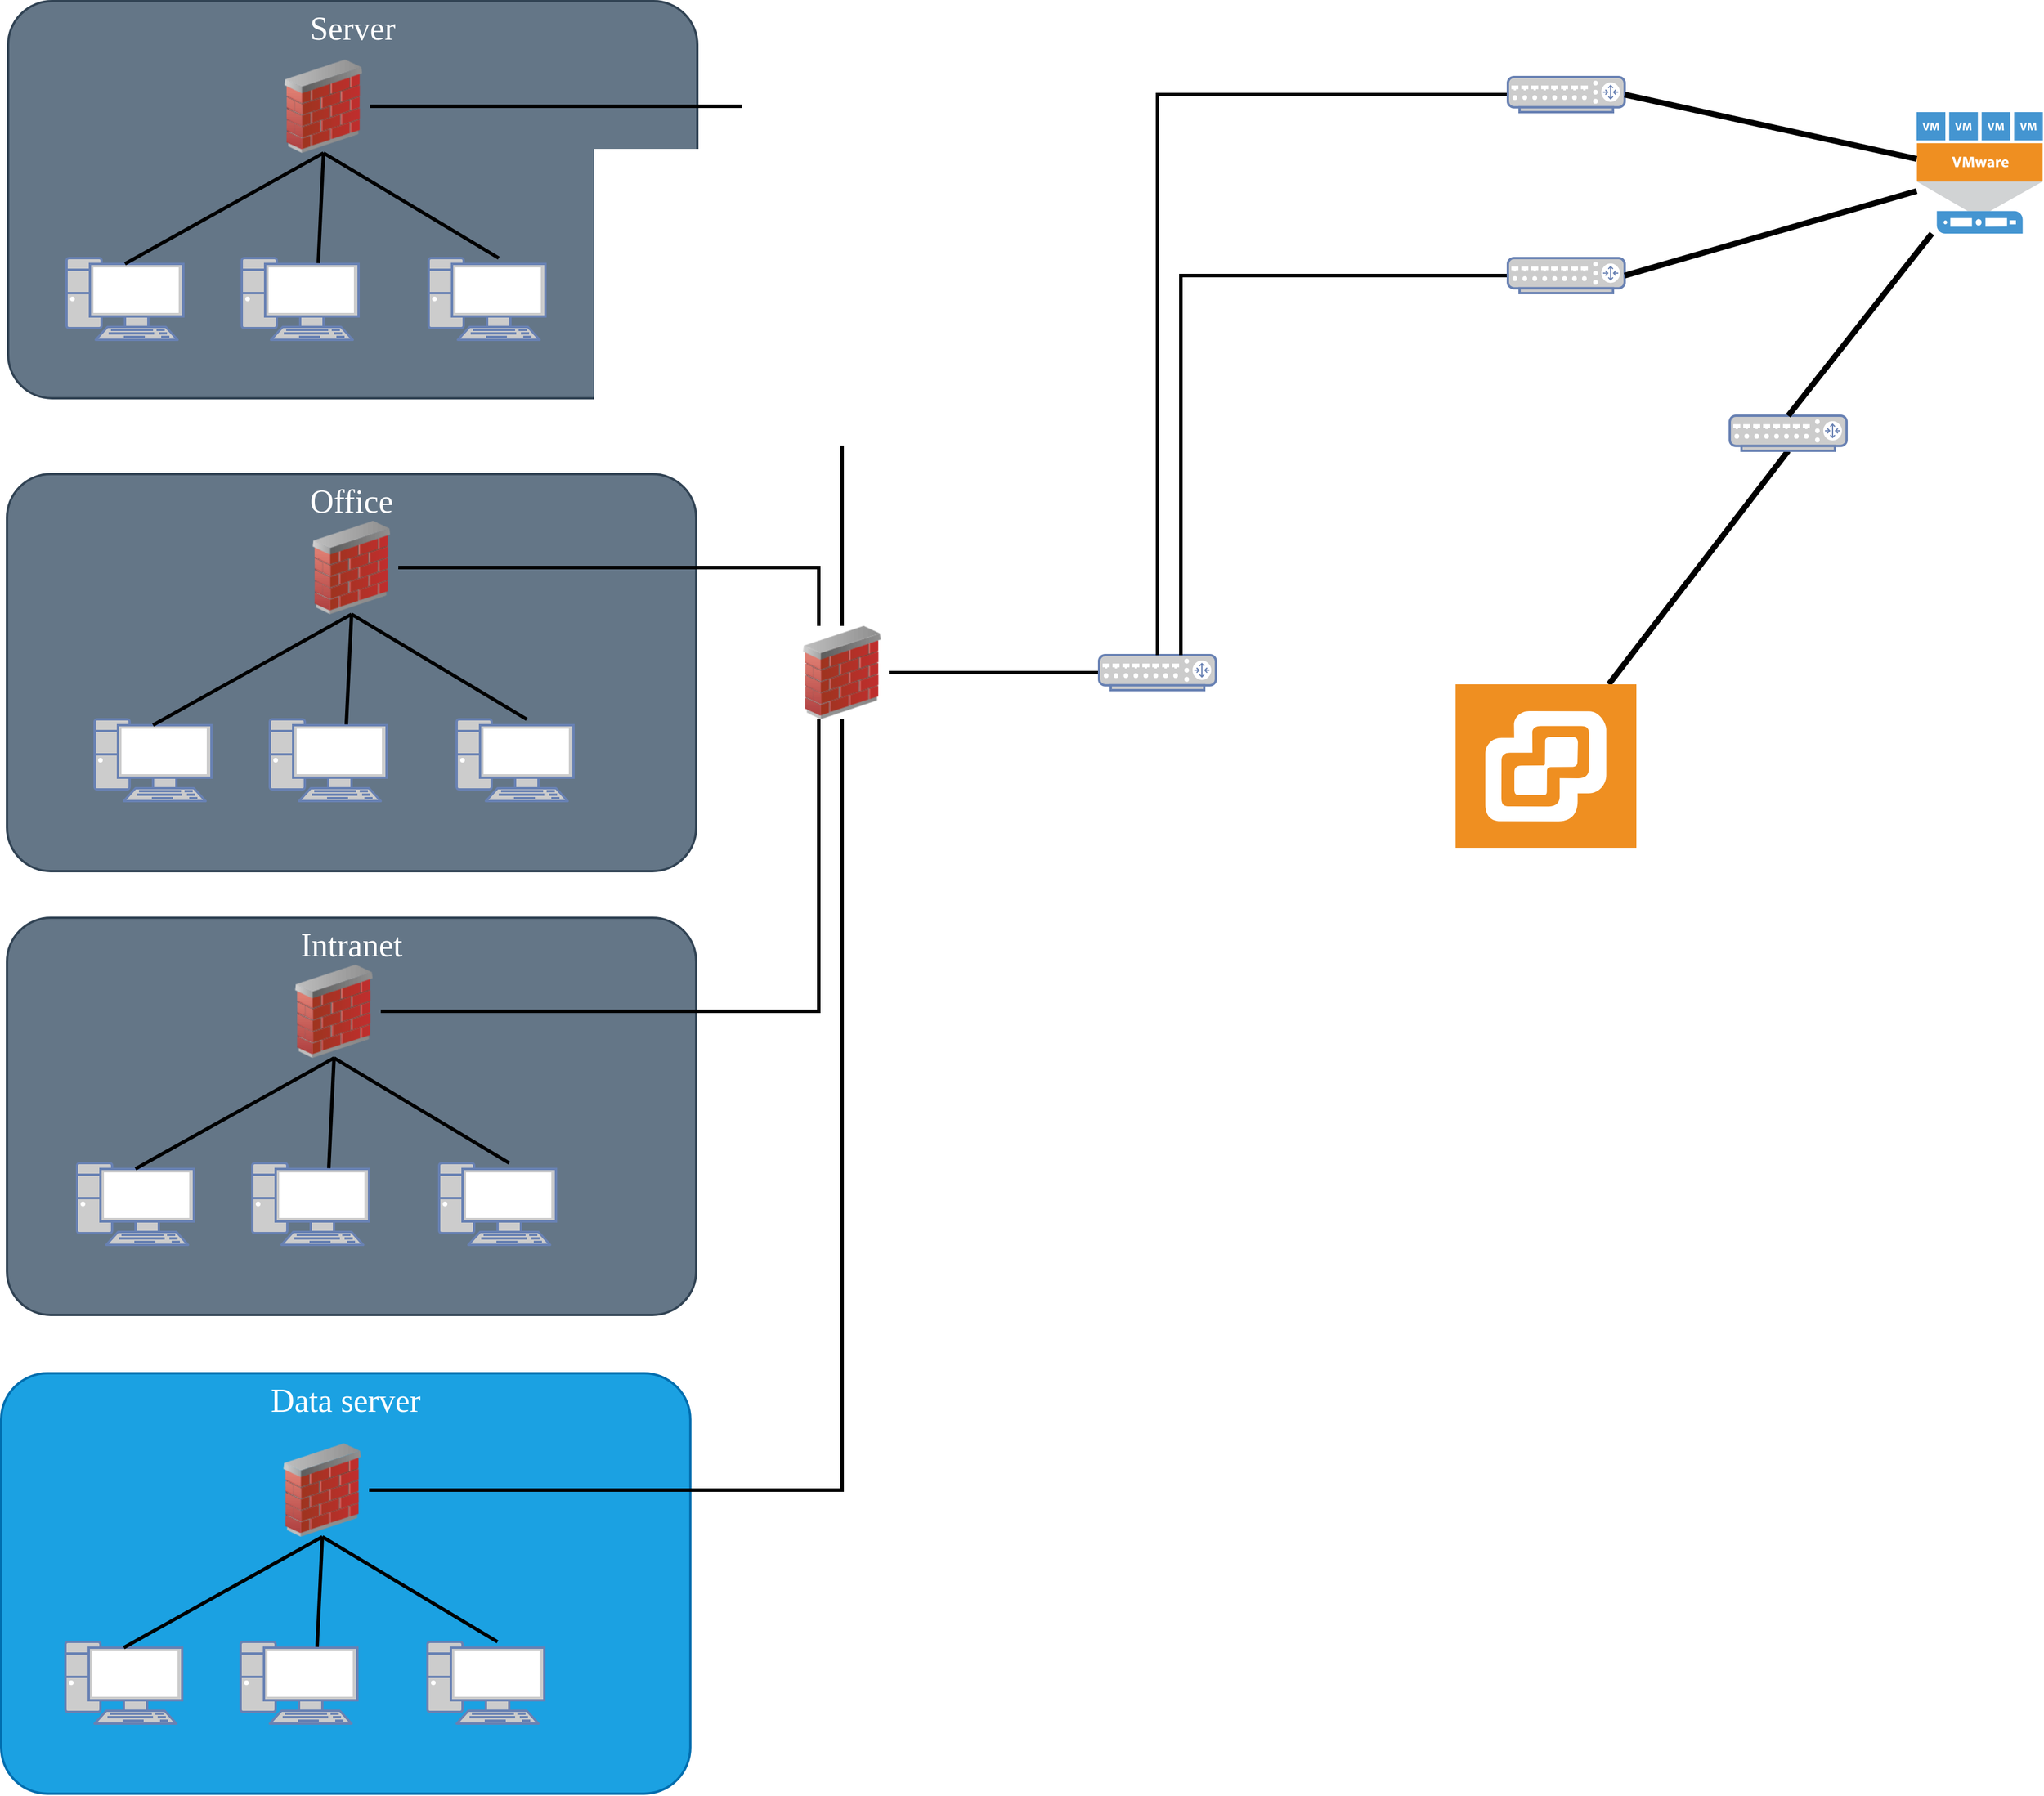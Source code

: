 <mxfile version="20.5.3" type="github">
  <diagram name="Page-1" id="c37626ed-c26b-45fb-9056-f9ebc6bb27b6">
    <mxGraphModel dx="2844" dy="1572" grid="1" gridSize="10" guides="1" tooltips="1" connect="1" arrows="1" fold="1" page="1" pageScale="1" pageWidth="1100" pageHeight="850" background="none" math="0" shadow="0">
      <root>
        <mxCell id="0" />
        <mxCell id="1" parent="0" />
        <mxCell id="z0bDpxa67WknkqCjIjLZ-64" value="Server" style="rounded=1;whiteSpace=wrap;html=1;shadow=0;comic=0;strokeColor=#314354;strokeWidth=2;fillColor=#647687;fontFamily=Verdana;fontSize=28;fontColor=#ffffff;align=center;arcSize=11;verticalAlign=top;" vertex="1" parent="1">
          <mxGeometry x="216" y="5" width="590" height="340" as="geometry" />
        </mxCell>
        <mxCell id="z0bDpxa67WknkqCjIjLZ-62" value="Office" style="rounded=1;whiteSpace=wrap;html=1;shadow=0;comic=0;strokeColor=#314354;strokeWidth=2;fillColor=#647687;fontFamily=Verdana;fontSize=28;fontColor=#ffffff;align=center;arcSize=11;verticalAlign=top;" vertex="1" parent="1">
          <mxGeometry x="215" y="410" width="590" height="340" as="geometry" />
        </mxCell>
        <mxCell id="z0bDpxa67WknkqCjIjLZ-61" value="Intranet" style="rounded=1;whiteSpace=wrap;html=1;shadow=0;comic=0;strokeColor=#314354;strokeWidth=2;fillColor=#647687;fontFamily=Verdana;fontSize=28;fontColor=#ffffff;align=center;arcSize=11;verticalAlign=top;" vertex="1" parent="1">
          <mxGeometry x="215" y="790" width="590" height="340" as="geometry" />
        </mxCell>
        <mxCell id="z0bDpxa67WknkqCjIjLZ-60" value="Data server" style="rounded=1;whiteSpace=wrap;html=1;shadow=0;comic=0;strokeColor=#006EAF;strokeWidth=2;fillColor=#1ba1e2;fontFamily=Verdana;fontSize=28;align=center;arcSize=11;verticalAlign=top;fontColor=#ffffff;" vertex="1" parent="1">
          <mxGeometry x="210" y="1180" width="590" height="360" as="geometry" />
        </mxCell>
        <mxCell id="z0bDpxa67WknkqCjIjLZ-23" value="" style="image;html=1;image=img/lib/clip_art/networking/Firewall_02_128x128.png" vertex="1" parent="1">
          <mxGeometry x="446" y="55" width="80" height="80" as="geometry" />
        </mxCell>
        <mxCell id="z0bDpxa67WknkqCjIjLZ-25" value="" style="endArrow=none;html=1;rounded=0;strokeWidth=3;entryX=0.6;entryY=0;entryDx=0;entryDy=0;entryPerimeter=0;exitX=0.5;exitY=1;exitDx=0;exitDy=0;" edge="1" parent="1" source="z0bDpxa67WknkqCjIjLZ-23" target="z0bDpxa67WknkqCjIjLZ-26">
          <mxGeometry width="50" height="50" relative="1" as="geometry">
            <mxPoint x="-420" y="150" as="sourcePoint" />
            <mxPoint x="-370" y="210" as="targetPoint" />
          </mxGeometry>
        </mxCell>
        <mxCell id="z0bDpxa67WknkqCjIjLZ-26" value="" style="fontColor=#0066CC;verticalAlign=top;verticalLabelPosition=bottom;labelPosition=center;align=center;html=1;fillColor=#CCCCCC;strokeColor=#6881B3;gradientColor=none;gradientDirection=north;strokeWidth=2;shape=mxgraph.networks.pc;rounded=0;shadow=0;comic=0;" vertex="1" parent="1">
          <mxGeometry x="576.0" y="225" width="100" height="70" as="geometry" />
        </mxCell>
        <mxCell id="z0bDpxa67WknkqCjIjLZ-28" value="" style="fontColor=#0066CC;verticalAlign=top;verticalLabelPosition=bottom;labelPosition=center;align=center;html=1;fillColor=#CCCCCC;strokeColor=#6881B3;gradientColor=none;gradientDirection=north;strokeWidth=2;shape=mxgraph.networks.pc;rounded=0;shadow=0;comic=0;" vertex="1" parent="1">
          <mxGeometry x="416.0" y="225" width="100" height="70" as="geometry" />
        </mxCell>
        <mxCell id="z0bDpxa67WknkqCjIjLZ-29" value="" style="fontColor=#0066CC;verticalAlign=top;verticalLabelPosition=bottom;labelPosition=center;align=center;html=1;fillColor=#CCCCCC;strokeColor=#6881B3;gradientColor=none;gradientDirection=north;strokeWidth=2;shape=mxgraph.networks.pc;rounded=0;shadow=0;comic=0;" vertex="1" parent="1">
          <mxGeometry x="266.0" y="225" width="100" height="70" as="geometry" />
        </mxCell>
        <mxCell id="z0bDpxa67WknkqCjIjLZ-30" value="" style="endArrow=none;html=1;rounded=0;strokeWidth=3;entryX=0.5;entryY=0.07;entryDx=0;entryDy=0;entryPerimeter=0;exitX=0.5;exitY=1;exitDx=0;exitDy=0;" edge="1" parent="1" source="z0bDpxa67WknkqCjIjLZ-23" target="z0bDpxa67WknkqCjIjLZ-29">
          <mxGeometry width="50" height="50" relative="1" as="geometry">
            <mxPoint x="-650" y="80" as="sourcePoint" />
            <mxPoint x="-280" y="250" as="targetPoint" />
          </mxGeometry>
        </mxCell>
        <mxCell id="z0bDpxa67WknkqCjIjLZ-31" value="" style="endArrow=none;html=1;rounded=0;strokeWidth=3;exitX=0.5;exitY=1;exitDx=0;exitDy=0;entryX=0.655;entryY=0.062;entryDx=0;entryDy=0;entryPerimeter=0;" edge="1" parent="1" source="z0bDpxa67WknkqCjIjLZ-23" target="z0bDpxa67WknkqCjIjLZ-28">
          <mxGeometry width="50" height="50" relative="1" as="geometry">
            <mxPoint x="-650" y="80" as="sourcePoint" />
            <mxPoint x="-540" y="240" as="targetPoint" />
          </mxGeometry>
        </mxCell>
        <mxCell id="z0bDpxa67WknkqCjIjLZ-32" value="" style="image;html=1;image=img/lib/clip_art/networking/Firewall_02_128x128.png" vertex="1" parent="1">
          <mxGeometry x="890" y="540" width="80" height="80" as="geometry" />
        </mxCell>
        <mxCell id="z0bDpxa67WknkqCjIjLZ-33" value="" style="image;html=1;image=img/lib/clip_art/networking/Firewall_02_128x128.png" vertex="1" parent="1">
          <mxGeometry x="470" y="450" width="80" height="80" as="geometry" />
        </mxCell>
        <mxCell id="z0bDpxa67WknkqCjIjLZ-34" value="" style="endArrow=none;html=1;rounded=0;strokeWidth=3;entryX=0.6;entryY=0;entryDx=0;entryDy=0;entryPerimeter=0;exitX=0.5;exitY=1;exitDx=0;exitDy=0;" edge="1" parent="1" source="z0bDpxa67WknkqCjIjLZ-33" target="z0bDpxa67WknkqCjIjLZ-35">
          <mxGeometry width="50" height="50" relative="1" as="geometry">
            <mxPoint x="255" y="440" as="sourcePoint" />
            <mxPoint x="305" y="500" as="targetPoint" />
          </mxGeometry>
        </mxCell>
        <mxCell id="z0bDpxa67WknkqCjIjLZ-35" value="" style="fontColor=#0066CC;verticalAlign=top;verticalLabelPosition=bottom;labelPosition=center;align=center;html=1;fillColor=#CCCCCC;strokeColor=#6881B3;gradientColor=none;gradientDirection=north;strokeWidth=2;shape=mxgraph.networks.pc;rounded=0;shadow=0;comic=0;" vertex="1" parent="1">
          <mxGeometry x="600.0" y="620" width="100" height="70" as="geometry" />
        </mxCell>
        <mxCell id="z0bDpxa67WknkqCjIjLZ-36" value="" style="fontColor=#0066CC;verticalAlign=top;verticalLabelPosition=bottom;labelPosition=center;align=center;html=1;fillColor=#CCCCCC;strokeColor=#6881B3;gradientColor=none;gradientDirection=north;strokeWidth=2;shape=mxgraph.networks.pc;rounded=0;shadow=0;comic=0;" vertex="1" parent="1">
          <mxGeometry x="440.0" y="620" width="100" height="70" as="geometry" />
        </mxCell>
        <mxCell id="z0bDpxa67WknkqCjIjLZ-37" value="" style="fontColor=#0066CC;verticalAlign=top;verticalLabelPosition=bottom;labelPosition=center;align=center;html=1;fillColor=#CCCCCC;strokeColor=#6881B3;gradientColor=none;gradientDirection=north;strokeWidth=2;shape=mxgraph.networks.pc;rounded=0;shadow=0;comic=0;" vertex="1" parent="1">
          <mxGeometry x="290.0" y="620" width="100" height="70" as="geometry" />
        </mxCell>
        <mxCell id="z0bDpxa67WknkqCjIjLZ-38" value="" style="endArrow=none;html=1;rounded=0;strokeWidth=3;entryX=0.5;entryY=0.07;entryDx=0;entryDy=0;entryPerimeter=0;exitX=0.5;exitY=1;exitDx=0;exitDy=0;" edge="1" parent="1" source="z0bDpxa67WknkqCjIjLZ-33" target="z0bDpxa67WknkqCjIjLZ-37">
          <mxGeometry width="50" height="50" relative="1" as="geometry">
            <mxPoint x="25" y="370" as="sourcePoint" />
            <mxPoint x="395" y="540" as="targetPoint" />
          </mxGeometry>
        </mxCell>
        <mxCell id="z0bDpxa67WknkqCjIjLZ-39" value="" style="endArrow=none;html=1;rounded=0;strokeWidth=3;exitX=0.5;exitY=1;exitDx=0;exitDy=0;entryX=0.655;entryY=0.062;entryDx=0;entryDy=0;entryPerimeter=0;" edge="1" parent="1" source="z0bDpxa67WknkqCjIjLZ-33" target="z0bDpxa67WknkqCjIjLZ-36">
          <mxGeometry width="50" height="50" relative="1" as="geometry">
            <mxPoint x="25" y="370" as="sourcePoint" />
            <mxPoint x="135" y="530" as="targetPoint" />
          </mxGeometry>
        </mxCell>
        <mxCell id="z0bDpxa67WknkqCjIjLZ-40" value="" style="image;html=1;image=img/lib/clip_art/networking/Firewall_02_128x128.png" vertex="1" parent="1">
          <mxGeometry x="455" y="830" width="80" height="80" as="geometry" />
        </mxCell>
        <mxCell id="z0bDpxa67WknkqCjIjLZ-41" value="" style="endArrow=none;html=1;rounded=0;strokeWidth=3;entryX=0.6;entryY=0;entryDx=0;entryDy=0;entryPerimeter=0;exitX=0.5;exitY=1;exitDx=0;exitDy=0;" edge="1" parent="1" source="z0bDpxa67WknkqCjIjLZ-40" target="z0bDpxa67WknkqCjIjLZ-42">
          <mxGeometry width="50" height="50" relative="1" as="geometry">
            <mxPoint x="250" y="730" as="sourcePoint" />
            <mxPoint x="300" y="790" as="targetPoint" />
          </mxGeometry>
        </mxCell>
        <mxCell id="z0bDpxa67WknkqCjIjLZ-42" value="" style="fontColor=#0066CC;verticalAlign=top;verticalLabelPosition=bottom;labelPosition=center;align=center;html=1;fillColor=#CCCCCC;strokeColor=#6881B3;gradientColor=none;gradientDirection=north;strokeWidth=2;shape=mxgraph.networks.pc;rounded=0;shadow=0;comic=0;" vertex="1" parent="1">
          <mxGeometry x="585.0" y="1000" width="100" height="70" as="geometry" />
        </mxCell>
        <mxCell id="z0bDpxa67WknkqCjIjLZ-43" value="" style="fontColor=#0066CC;verticalAlign=top;verticalLabelPosition=bottom;labelPosition=center;align=center;html=1;fillColor=#CCCCCC;strokeColor=#6881B3;gradientColor=none;gradientDirection=north;strokeWidth=2;shape=mxgraph.networks.pc;rounded=0;shadow=0;comic=0;" vertex="1" parent="1">
          <mxGeometry x="425.0" y="1000" width="100" height="70" as="geometry" />
        </mxCell>
        <mxCell id="z0bDpxa67WknkqCjIjLZ-44" value="" style="fontColor=#0066CC;verticalAlign=top;verticalLabelPosition=bottom;labelPosition=center;align=center;html=1;fillColor=#CCCCCC;strokeColor=#6881B3;gradientColor=none;gradientDirection=north;strokeWidth=2;shape=mxgraph.networks.pc;rounded=0;shadow=0;comic=0;" vertex="1" parent="1">
          <mxGeometry x="275.0" y="1000" width="100" height="70" as="geometry" />
        </mxCell>
        <mxCell id="z0bDpxa67WknkqCjIjLZ-45" value="" style="endArrow=none;html=1;rounded=0;strokeWidth=3;entryX=0.5;entryY=0.07;entryDx=0;entryDy=0;entryPerimeter=0;exitX=0.5;exitY=1;exitDx=0;exitDy=0;" edge="1" parent="1" source="z0bDpxa67WknkqCjIjLZ-40" target="z0bDpxa67WknkqCjIjLZ-44">
          <mxGeometry width="50" height="50" relative="1" as="geometry">
            <mxPoint x="20" y="660" as="sourcePoint" />
            <mxPoint x="390" y="830" as="targetPoint" />
          </mxGeometry>
        </mxCell>
        <mxCell id="z0bDpxa67WknkqCjIjLZ-46" value="" style="endArrow=none;html=1;rounded=0;strokeWidth=3;exitX=0.5;exitY=1;exitDx=0;exitDy=0;entryX=0.655;entryY=0.062;entryDx=0;entryDy=0;entryPerimeter=0;" edge="1" parent="1" source="z0bDpxa67WknkqCjIjLZ-40" target="z0bDpxa67WknkqCjIjLZ-43">
          <mxGeometry width="50" height="50" relative="1" as="geometry">
            <mxPoint x="20" y="660" as="sourcePoint" />
            <mxPoint x="130" y="820" as="targetPoint" />
          </mxGeometry>
        </mxCell>
        <mxCell id="z0bDpxa67WknkqCjIjLZ-47" value="" style="image;html=1;image=img/lib/clip_art/networking/Firewall_02_128x128.png" vertex="1" parent="1">
          <mxGeometry x="445" y="1240" width="80" height="80" as="geometry" />
        </mxCell>
        <mxCell id="z0bDpxa67WknkqCjIjLZ-48" value="" style="endArrow=none;html=1;rounded=0;strokeWidth=3;entryX=0.6;entryY=0;entryDx=0;entryDy=0;entryPerimeter=0;exitX=0.5;exitY=1;exitDx=0;exitDy=0;" edge="1" parent="1" source="z0bDpxa67WknkqCjIjLZ-47" target="z0bDpxa67WknkqCjIjLZ-49">
          <mxGeometry width="50" height="50" relative="1" as="geometry">
            <mxPoint x="250" y="1020" as="sourcePoint" />
            <mxPoint x="300" y="1080" as="targetPoint" />
          </mxGeometry>
        </mxCell>
        <mxCell id="z0bDpxa67WknkqCjIjLZ-49" value="" style="fontColor=#0066CC;verticalAlign=top;verticalLabelPosition=bottom;labelPosition=center;align=center;html=1;fillColor=#CCCCCC;strokeColor=#6881B3;gradientColor=none;gradientDirection=north;strokeWidth=2;shape=mxgraph.networks.pc;rounded=0;shadow=0;comic=0;" vertex="1" parent="1">
          <mxGeometry x="575.0" y="1410" width="100" height="70" as="geometry" />
        </mxCell>
        <mxCell id="z0bDpxa67WknkqCjIjLZ-50" value="" style="fontColor=#0066CC;verticalAlign=top;verticalLabelPosition=bottom;labelPosition=center;align=center;html=1;fillColor=#CCCCCC;strokeColor=#6881B3;gradientColor=none;gradientDirection=north;strokeWidth=2;shape=mxgraph.networks.pc;rounded=0;shadow=0;comic=0;" vertex="1" parent="1">
          <mxGeometry x="415.0" y="1410" width="100" height="70" as="geometry" />
        </mxCell>
        <mxCell id="z0bDpxa67WknkqCjIjLZ-51" value="" style="fontColor=#0066CC;verticalAlign=top;verticalLabelPosition=bottom;labelPosition=center;align=center;html=1;fillColor=#CCCCCC;strokeColor=#6881B3;gradientColor=none;gradientDirection=north;strokeWidth=2;shape=mxgraph.networks.pc;rounded=0;shadow=0;comic=0;" vertex="1" parent="1">
          <mxGeometry x="265.0" y="1410" width="100" height="70" as="geometry" />
        </mxCell>
        <mxCell id="z0bDpxa67WknkqCjIjLZ-52" value="" style="endArrow=none;html=1;rounded=0;strokeWidth=3;entryX=0.5;entryY=0.07;entryDx=0;entryDy=0;entryPerimeter=0;exitX=0.5;exitY=1;exitDx=0;exitDy=0;" edge="1" parent="1" source="z0bDpxa67WknkqCjIjLZ-47" target="z0bDpxa67WknkqCjIjLZ-51">
          <mxGeometry width="50" height="50" relative="1" as="geometry">
            <mxPoint x="20" y="950" as="sourcePoint" />
            <mxPoint x="390" y="1120" as="targetPoint" />
          </mxGeometry>
        </mxCell>
        <mxCell id="z0bDpxa67WknkqCjIjLZ-53" value="" style="endArrow=none;html=1;rounded=0;strokeWidth=3;exitX=0.5;exitY=1;exitDx=0;exitDy=0;entryX=0.655;entryY=0.062;entryDx=0;entryDy=0;entryPerimeter=0;" edge="1" parent="1" source="z0bDpxa67WknkqCjIjLZ-47" target="z0bDpxa67WknkqCjIjLZ-50">
          <mxGeometry width="50" height="50" relative="1" as="geometry">
            <mxPoint x="20" y="950" as="sourcePoint" />
            <mxPoint x="130" y="1110" as="targetPoint" />
          </mxGeometry>
        </mxCell>
        <mxCell id="z0bDpxa67WknkqCjIjLZ-56" value="" style="endArrow=none;html=1;rounded=0;strokeWidth=3;exitX=1;exitY=0.5;exitDx=0;exitDy=0;entryX=0.5;entryY=0;entryDx=0;entryDy=0;" edge="1" parent="1" source="z0bDpxa67WknkqCjIjLZ-23" target="z0bDpxa67WknkqCjIjLZ-32">
          <mxGeometry width="50" height="50" relative="1" as="geometry">
            <mxPoint x="640" y="80" as="sourcePoint" />
            <mxPoint x="920" y="90" as="targetPoint" />
            <Array as="points">
              <mxPoint x="930" y="95" />
            </Array>
          </mxGeometry>
        </mxCell>
        <mxCell id="z0bDpxa67WknkqCjIjLZ-57" value="" style="endArrow=none;html=1;rounded=0;strokeWidth=3;exitX=1;exitY=0.5;exitDx=0;exitDy=0;entryX=0.25;entryY=0;entryDx=0;entryDy=0;" edge="1" parent="1" source="z0bDpxa67WknkqCjIjLZ-33" target="z0bDpxa67WknkqCjIjLZ-32">
          <mxGeometry width="50" height="50" relative="1" as="geometry">
            <mxPoint x="630" y="390" as="sourcePoint" />
            <mxPoint x="900" y="390" as="targetPoint" />
            <Array as="points">
              <mxPoint x="910" y="490" />
            </Array>
          </mxGeometry>
        </mxCell>
        <mxCell id="z0bDpxa67WknkqCjIjLZ-58" value="" style="endArrow=none;html=1;rounded=0;strokeWidth=3;exitX=1;exitY=0.5;exitDx=0;exitDy=0;entryX=0.25;entryY=1;entryDx=0;entryDy=0;" edge="1" parent="1" source="z0bDpxa67WknkqCjIjLZ-40" target="z0bDpxa67WknkqCjIjLZ-32">
          <mxGeometry width="50" height="50" relative="1" as="geometry">
            <mxPoint x="630" y="700" as="sourcePoint" />
            <mxPoint x="920" y="680" as="targetPoint" />
            <Array as="points">
              <mxPoint x="910" y="870" />
            </Array>
          </mxGeometry>
        </mxCell>
        <mxCell id="z0bDpxa67WknkqCjIjLZ-59" value="" style="endArrow=none;html=1;rounded=0;strokeWidth=3;exitX=1;exitY=0.5;exitDx=0;exitDy=0;entryX=0.5;entryY=1;entryDx=0;entryDy=0;" edge="1" parent="1" source="z0bDpxa67WknkqCjIjLZ-47" target="z0bDpxa67WknkqCjIjLZ-32">
          <mxGeometry width="50" height="50" relative="1" as="geometry">
            <mxPoint x="600" y="950" as="sourcePoint" />
            <mxPoint x="940" y="970" as="targetPoint" />
            <Array as="points">
              <mxPoint x="930" y="1280" />
            </Array>
          </mxGeometry>
        </mxCell>
        <mxCell id="z0bDpxa67WknkqCjIjLZ-65" value="" style="endArrow=none;html=1;rounded=0;strokeWidth=3;exitX=1;exitY=0.5;exitDx=0;exitDy=0;entryX=0;entryY=0.5;entryDx=0;entryDy=0;entryPerimeter=0;" edge="1" parent="1" source="z0bDpxa67WknkqCjIjLZ-32" target="z0bDpxa67WknkqCjIjLZ-66">
          <mxGeometry width="50" height="50" relative="1" as="geometry">
            <mxPoint x="730" y="600" as="sourcePoint" />
            <mxPoint x="1100" y="600" as="targetPoint" />
          </mxGeometry>
        </mxCell>
        <mxCell id="z0bDpxa67WknkqCjIjLZ-66" value="" style="fontColor=#0066CC;verticalAlign=top;verticalLabelPosition=bottom;labelPosition=center;align=center;html=1;fillColor=#CCCCCC;strokeColor=#6881B3;gradientColor=none;gradientDirection=north;strokeWidth=2;shape=mxgraph.networks.router;rounded=0;shadow=0;comic=0;" vertex="1" parent="1">
          <mxGeometry x="1150" y="565" width="100" height="30" as="geometry" />
        </mxCell>
        <mxCell id="z0bDpxa67WknkqCjIjLZ-71" value="" style="endArrow=none;html=1;rounded=0;strokeWidth=3;exitX=0.5;exitY=0;exitDx=0;exitDy=0;exitPerimeter=0;entryX=0;entryY=0.5;entryDx=0;entryDy=0;entryPerimeter=0;" edge="1" parent="1" source="z0bDpxa67WknkqCjIjLZ-66" target="z0bDpxa67WknkqCjIjLZ-85">
          <mxGeometry width="50" height="50" relative="1" as="geometry">
            <mxPoint x="1300" y="520" as="sourcePoint" />
            <mxPoint x="1200" y="90" as="targetPoint" />
            <Array as="points">
              <mxPoint x="1200" y="85" />
            </Array>
          </mxGeometry>
        </mxCell>
        <mxCell id="z0bDpxa67WknkqCjIjLZ-83" value="" style="endArrow=none;html=1;rounded=0;strokeWidth=3;entryX=0;entryY=0.5;entryDx=0;entryDy=0;entryPerimeter=0;" edge="1" parent="1" target="z0bDpxa67WknkqCjIjLZ-86">
          <mxGeometry width="50" height="50" relative="1" as="geometry">
            <mxPoint x="1220" y="565" as="sourcePoint" />
            <mxPoint x="1220" y="380" as="targetPoint" />
            <Array as="points">
              <mxPoint x="1220" y="240" />
            </Array>
          </mxGeometry>
        </mxCell>
        <mxCell id="z0bDpxa67WknkqCjIjLZ-85" value="" style="fontColor=#0066CC;verticalAlign=top;verticalLabelPosition=bottom;labelPosition=center;align=center;html=1;fillColor=#CCCCCC;strokeColor=#6881B3;gradientColor=none;gradientDirection=north;strokeWidth=2;shape=mxgraph.networks.router;rounded=0;shadow=0;comic=0;" vertex="1" parent="1">
          <mxGeometry x="1500" y="70" width="100" height="30" as="geometry" />
        </mxCell>
        <mxCell id="z0bDpxa67WknkqCjIjLZ-86" value="" style="fontColor=#0066CC;verticalAlign=top;verticalLabelPosition=bottom;labelPosition=center;align=center;html=1;fillColor=#CCCCCC;strokeColor=#6881B3;gradientColor=none;gradientDirection=north;strokeWidth=2;shape=mxgraph.networks.router;rounded=0;shadow=0;comic=0;" vertex="1" parent="1">
          <mxGeometry x="1500" y="225" width="100" height="30" as="geometry" />
        </mxCell>
        <mxCell id="z0bDpxa67WknkqCjIjLZ-87" value="" style="pointerEvents=1;shadow=0;dashed=0;html=1;strokeColor=none;fillColor=#4495D1;labelPosition=center;verticalLabelPosition=bottom;verticalAlign=top;align=center;outlineConnect=0;shape=mxgraph.veeam.vmware_host;" vertex="1" parent="1">
          <mxGeometry x="1850" y="100" width="108" height="104" as="geometry" />
        </mxCell>
        <mxCell id="z0bDpxa67WknkqCjIjLZ-89" value="" style="endArrow=none;html=1;rounded=0;strokeWidth=5;exitX=1;exitY=0.5;exitDx=0;exitDy=0;exitPerimeter=0;" edge="1" parent="1" source="z0bDpxa67WknkqCjIjLZ-85" target="z0bDpxa67WknkqCjIjLZ-87">
          <mxGeometry width="50" height="50" relative="1" as="geometry">
            <mxPoint x="1730" y="200" as="sourcePoint" />
            <mxPoint x="1780" y="150" as="targetPoint" />
          </mxGeometry>
        </mxCell>
        <mxCell id="z0bDpxa67WknkqCjIjLZ-90" value="" style="endArrow=none;html=1;rounded=0;strokeWidth=5;exitX=1;exitY=0.5;exitDx=0;exitDy=0;exitPerimeter=0;" edge="1" parent="1" source="z0bDpxa67WknkqCjIjLZ-86" target="z0bDpxa67WknkqCjIjLZ-87">
          <mxGeometry width="50" height="50" relative="1" as="geometry">
            <mxPoint x="1640" y="248.47" as="sourcePoint" />
            <mxPoint x="1880" y="295.001" as="targetPoint" />
          </mxGeometry>
        </mxCell>
        <mxCell id="z0bDpxa67WknkqCjIjLZ-91" value="" style="endArrow=none;html=1;rounded=0;strokeWidth=5;entryX=0.5;entryY=1;entryDx=0;entryDy=0;entryPerimeter=0;" edge="1" parent="1" source="z0bDpxa67WknkqCjIjLZ-96" target="z0bDpxa67WknkqCjIjLZ-94">
          <mxGeometry width="50" height="50" relative="1" as="geometry">
            <mxPoint x="1490.0" y="480" as="sourcePoint" />
            <mxPoint x="1900" y="360" as="targetPoint" />
          </mxGeometry>
        </mxCell>
        <mxCell id="z0bDpxa67WknkqCjIjLZ-94" value="" style="fontColor=#0066CC;verticalAlign=top;verticalLabelPosition=bottom;labelPosition=center;align=center;html=1;fillColor=#CCCCCC;strokeColor=#6881B3;gradientColor=none;gradientDirection=north;strokeWidth=2;shape=mxgraph.networks.router;rounded=0;shadow=0;comic=0;" vertex="1" parent="1">
          <mxGeometry x="1690" y="360" width="100" height="30" as="geometry" />
        </mxCell>
        <mxCell id="z0bDpxa67WknkqCjIjLZ-95" value="" style="endArrow=none;html=1;rounded=0;strokeWidth=5;exitX=0.5;exitY=0;exitDx=0;exitDy=0;exitPerimeter=0;" edge="1" parent="1" source="z0bDpxa67WknkqCjIjLZ-94" target="z0bDpxa67WknkqCjIjLZ-87">
          <mxGeometry width="50" height="50" relative="1" as="geometry">
            <mxPoint x="1740.0" y="495" as="sourcePoint" />
            <mxPoint x="1890.0" y="390" as="targetPoint" />
          </mxGeometry>
        </mxCell>
        <mxCell id="z0bDpxa67WknkqCjIjLZ-96" value="" style="shadow=0;dashed=0;html=1;strokeColor=none;fillColor=#EF8F21;labelPosition=center;verticalLabelPosition=bottom;verticalAlign=top;align=center;outlineConnect=0;shape=mxgraph.veeam.vsphere" vertex="1" parent="1">
          <mxGeometry x="1455.2" y="590" width="154.8" height="140" as="geometry" />
        </mxCell>
      </root>
    </mxGraphModel>
  </diagram>
</mxfile>
